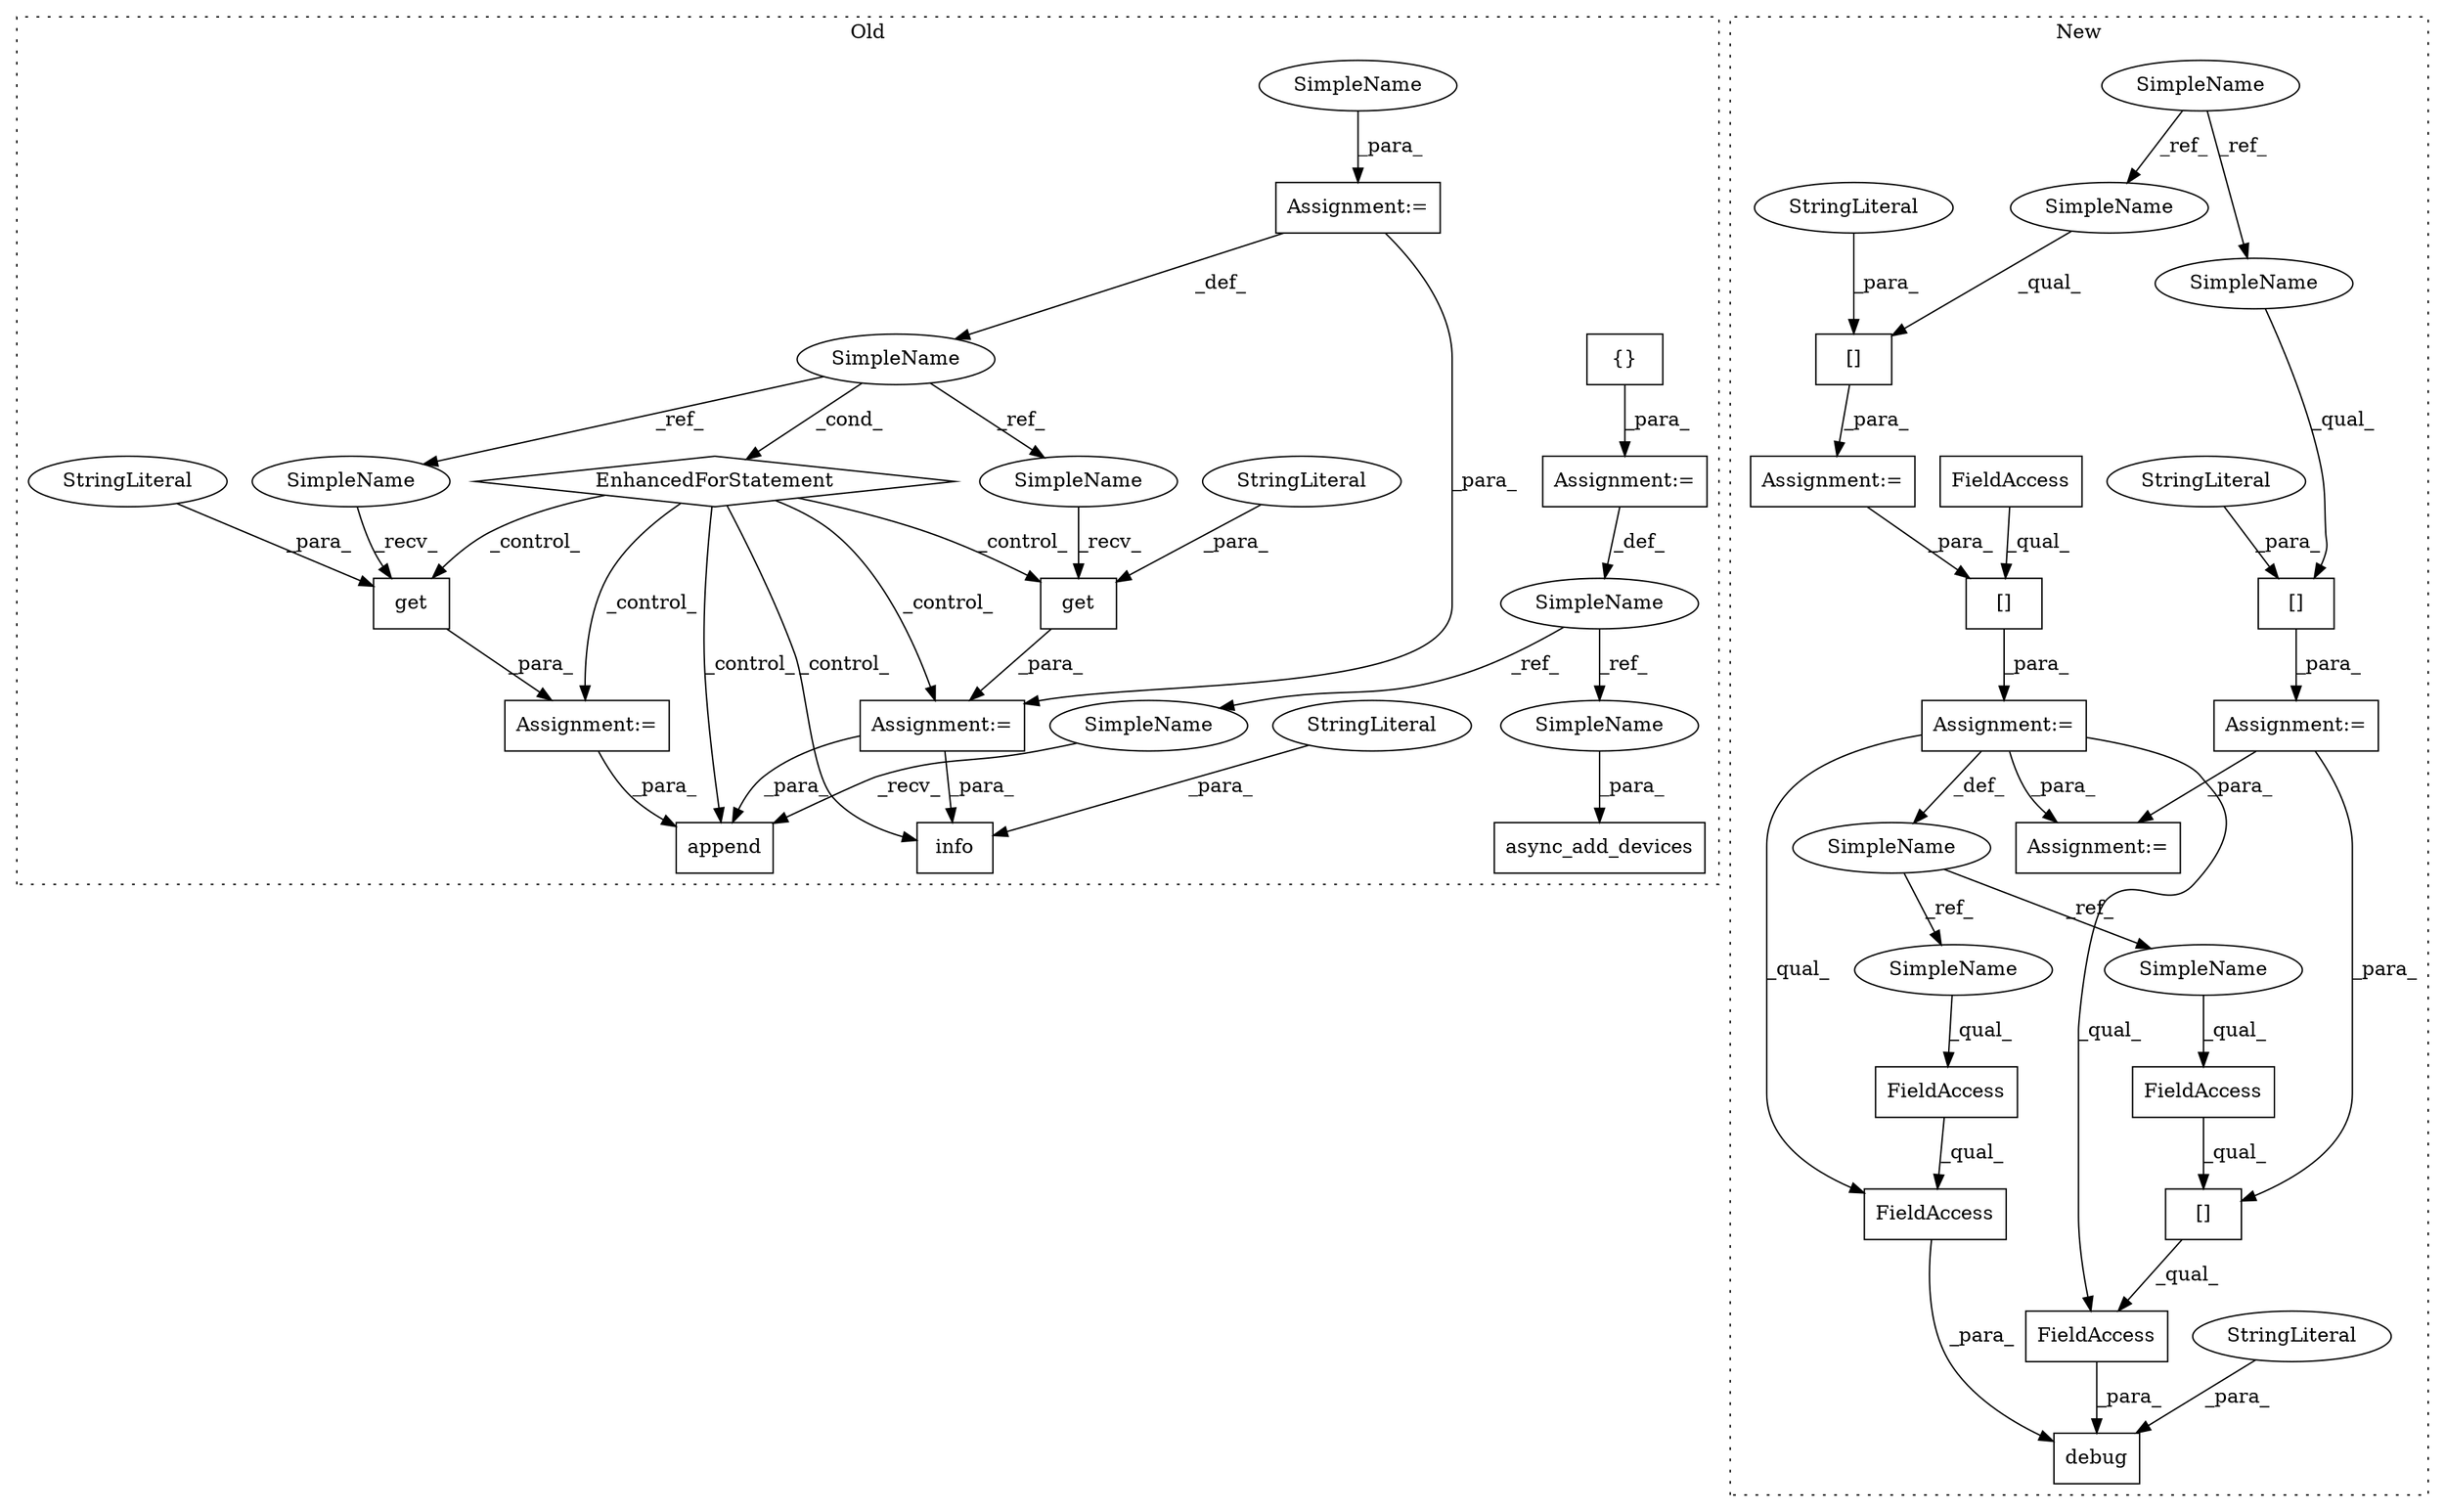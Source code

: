 digraph G {
subgraph cluster0 {
1 [label="append" a="32" s="935,987" l="7,1" shape="box"];
3 [label="Assignment:=" a="7" s="825" l="1" shape="box"];
4 [label="SimpleName" a="42" s="751" l="6" shape="ellipse"];
5 [label="Assignment:=" a="7" s="694,774" l="53,2" shape="box"];
10 [label="EnhancedForStatement" a="70" s="694,774" l="53,2" shape="diamond"];
11 [label="{}" a="4" s="686" l="2" shape="box"];
12 [label="async_add_devices" a="32" s="1000,1029" l="18,1" shape="box"];
13 [label="SimpleName" a="42" s="646" l="11" shape="ellipse"];
25 [label="get" a="32" s="833,850" l="4,1" shape="box"];
26 [label="StringLiteral" a="45" s="837" l="13" shape="ellipse"];
27 [label="get" a="32" s="796,809" l="4,1" shape="box"];
28 [label="StringLiteral" a="45" s="800" l="9" shape="ellipse"];
30 [label="Assignment:=" a="7" s="657" l="1" shape="box"];
31 [label="Assignment:=" a="7" s="788" l="1" shape="box"];
34 [label="info" a="32" s="867,914" l="5,1" shape="box"];
35 [label="StringLiteral" a="45" s="872" l="37" shape="ellipse"];
36 [label="SimpleName" a="42" s="789" l="6" shape="ellipse"];
37 [label="SimpleName" a="42" s="826" l="6" shape="ellipse"];
38 [label="SimpleName" a="42" s="1018" l="11" shape="ellipse"];
39 [label="SimpleName" a="42" s="923" l="11" shape="ellipse"];
44 [label="SimpleName" a="42" s="760" l="14" shape="ellipse"];
label = "Old";
style="dotted";
}
subgraph cluster1 {
2 [label="debug" a="32" s="854,956" l="6,1" shape="box"];
6 [label="Assignment:=" a="7" s="692" l="1" shape="box"];
7 [label="[]" a="2" s="731,750" l="12,1" shape="box"];
8 [label="FieldAccess" a="22" s="731" l="11" shape="box"];
9 [label="[]" a="2" s="693,717" l="15,1" shape="box"];
14 [label="StringLiteral" a="45" s="860" l="47" shape="ellipse"];
15 [label="[]" a="2" s="927,950" l="14,1" shape="box"];
16 [label="StringLiteral" a="45" s="708" l="9" shape="ellipse"];
17 [label="SimpleName" a="42" s="405" l="14" shape="ellipse"];
18 [label="[]" a="2" s="767,793" l="15,1" shape="box"];
19 [label="StringLiteral" a="45" s="782" l="11" shape="ellipse"];
20 [label="FieldAccess" a="22" s="927" l="13" shape="box"];
21 [label="SimpleName" a="42" s="724" l="6" shape="ellipse"];
22 [label="FieldAccess" a="22" s="908" l="14" shape="box"];
23 [label="FieldAccess" a="22" s="927" l="29" shape="box"];
24 [label="FieldAccess" a="22" s="908" l="18" shape="box"];
29 [label="Assignment:=" a="7" s="810" l="1" shape="box"];
32 [label="Assignment:=" a="7" s="730" l="1" shape="box"];
33 [label="Assignment:=" a="7" s="766" l="1" shape="box"];
40 [label="SimpleName" a="42" s="693" l="14" shape="ellipse"];
41 [label="SimpleName" a="42" s="767" l="14" shape="ellipse"];
42 [label="SimpleName" a="42" s="927" l="6" shape="ellipse"];
43 [label="SimpleName" a="42" s="908" l="6" shape="ellipse"];
label = "New";
style="dotted";
}
3 -> 1 [label="_para_"];
4 -> 36 [label="_ref_"];
4 -> 37 [label="_ref_"];
4 -> 10 [label="_cond_"];
5 -> 31 [label="_para_"];
5 -> 4 [label="_def_"];
6 -> 7 [label="_para_"];
7 -> 32 [label="_para_"];
8 -> 7 [label="_qual_"];
9 -> 6 [label="_para_"];
10 -> 1 [label="_control_"];
10 -> 27 [label="_control_"];
10 -> 31 [label="_control_"];
10 -> 34 [label="_control_"];
10 -> 25 [label="_control_"];
10 -> 3 [label="_control_"];
11 -> 30 [label="_para_"];
13 -> 38 [label="_ref_"];
13 -> 39 [label="_ref_"];
14 -> 2 [label="_para_"];
15 -> 23 [label="_qual_"];
16 -> 9 [label="_para_"];
17 -> 40 [label="_ref_"];
17 -> 41 [label="_ref_"];
18 -> 33 [label="_para_"];
19 -> 18 [label="_para_"];
20 -> 15 [label="_qual_"];
21 -> 43 [label="_ref_"];
21 -> 42 [label="_ref_"];
22 -> 24 [label="_qual_"];
23 -> 2 [label="_para_"];
24 -> 2 [label="_para_"];
25 -> 3 [label="_para_"];
26 -> 25 [label="_para_"];
27 -> 31 [label="_para_"];
28 -> 27 [label="_para_"];
30 -> 13 [label="_def_"];
31 -> 34 [label="_para_"];
31 -> 1 [label="_para_"];
32 -> 24 [label="_qual_"];
32 -> 23 [label="_qual_"];
32 -> 21 [label="_def_"];
32 -> 29 [label="_para_"];
33 -> 29 [label="_para_"];
33 -> 15 [label="_para_"];
35 -> 34 [label="_para_"];
36 -> 27 [label="_recv_"];
37 -> 25 [label="_recv_"];
38 -> 12 [label="_para_"];
39 -> 1 [label="_recv_"];
40 -> 9 [label="_qual_"];
41 -> 18 [label="_qual_"];
42 -> 20 [label="_qual_"];
43 -> 22 [label="_qual_"];
44 -> 5 [label="_para_"];
}